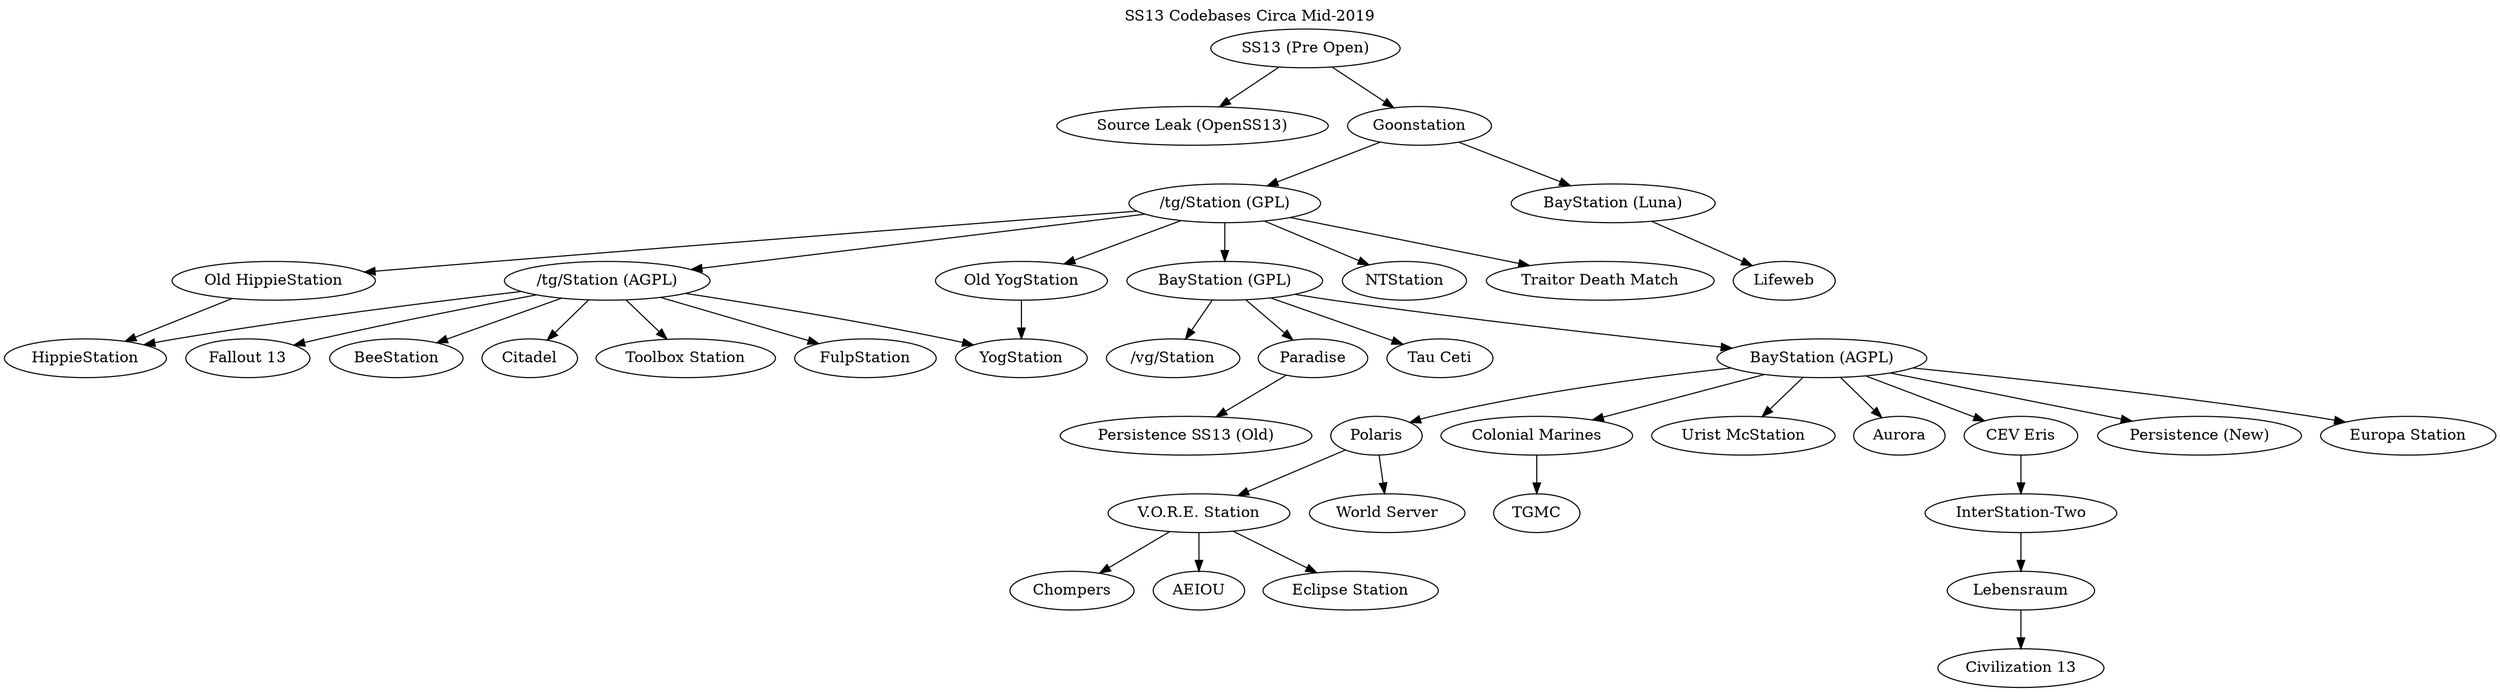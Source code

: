 digraph  G {
	label = "SS13 Codebases Circa Mid-2019"
	labelloc="t"
	"SS13 (Pre Open)" -> "Source Leak (OpenSS13)"
	"SS13 (Pre Open)" -> "Goonstation"
	"Goonstation" -> "/tg/Station (GPL)"
	"Goonstation" -> "BayStation (Luna)"
	"BayStation (Luna)" -> "Lifeweb" 
	"/tg/Station (GPL)" -> "/tg/Station (AGPL)"
	"/tg/Station (GPL)" -> "BayStation (GPL)" 
	"/tg/Station (GPL)" -> "Old HippieStation"
	"/tg/Station (GPL)" -> "Old YogStation"
	"/tg/Station (GPL)" -> "NTStation"
	"/tg/Station (GPL)" -> "Traitor Death Match"
	"Old YogStation" -> "YogStation"
	"Old HippieStation" -> "HippieStation"
	"/tg/Station (AGPL)" -> "YogStation"
	"/tg/Station (AGPL)" -> "Fallout 13"
	"/tg/Station (AGPL)" -> "BeeStation"
	"/tg/Station (AGPL)" -> "HippieStation"
	"/tg/Station (AGPL)" -> "Citadel"
	"/tg/Station (AGPL)" -> "Toolbox Station"
	"/tg/Station (AGPL)" -> "FulpStation"
	"BayStation (GPL)" -> "/vg/Station"
	"BayStation (GPL)" -> "Paradise"
	"BayStation (GPL)" -> "Tau Ceti"
	"BayStation (GPL)" -> "BayStation (AGPL)"
	"Paradise" -> "Persistence SS13 (Old)"
	"BayStation (AGPL)" -> "Polaris"
	"BayStation (AGPL)" -> "Colonial Marines"
	"BayStation (AGPL)" -> "Urist McStation"
	"BayStation (AGPL)" -> "Aurora"
	"BayStation (AGPL)" -> "CEV Eris"
	"BayStation (AGPL)" -> "Persistence (New)"
	"BayStation (AGPL)" -> "Europa Station"
	"CEV Eris" -> "InterStation-Two"
	"InterStation-Two" -> "Lebensraum"
	"Lebensraum" -> "Civilization 13"
	"Colonial Marines" -> "TGMC"
	"Polaris" -> "V.O.R.E. Station"
	"Polaris" -> "World Server"
	"V.O.R.E. Station" -> "Chompers"
	"V.O.R.E. Station" -> "AEIOU"
	"V.O.R.E. Station" -> "Eclipse Station" 
}
